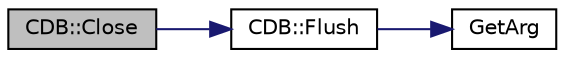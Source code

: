 digraph "CDB::Close"
{
  edge [fontname="Helvetica",fontsize="10",labelfontname="Helvetica",labelfontsize="10"];
  node [fontname="Helvetica",fontsize="10",shape=record];
  rankdir="LR";
  Node17 [label="CDB::Close",height=0.2,width=0.4,color="black", fillcolor="grey75", style="filled", fontcolor="black"];
  Node17 -> Node18 [color="midnightblue",fontsize="10",style="solid",fontname="Helvetica"];
  Node18 [label="CDB::Flush",height=0.2,width=0.4,color="black", fillcolor="white", style="filled",URL="$class_c_d_b.html#ab4a0447a8d19b4871b9fcc40edee9480"];
  Node18 -> Node19 [color="midnightblue",fontsize="10",style="solid",fontname="Helvetica"];
  Node19 [label="GetArg",height=0.2,width=0.4,color="black", fillcolor="white", style="filled",URL="$util_8cpp.html#a24f685720bf40370e5bd2a192ad50cd8",tooltip="Return string argument or default value. "];
}
